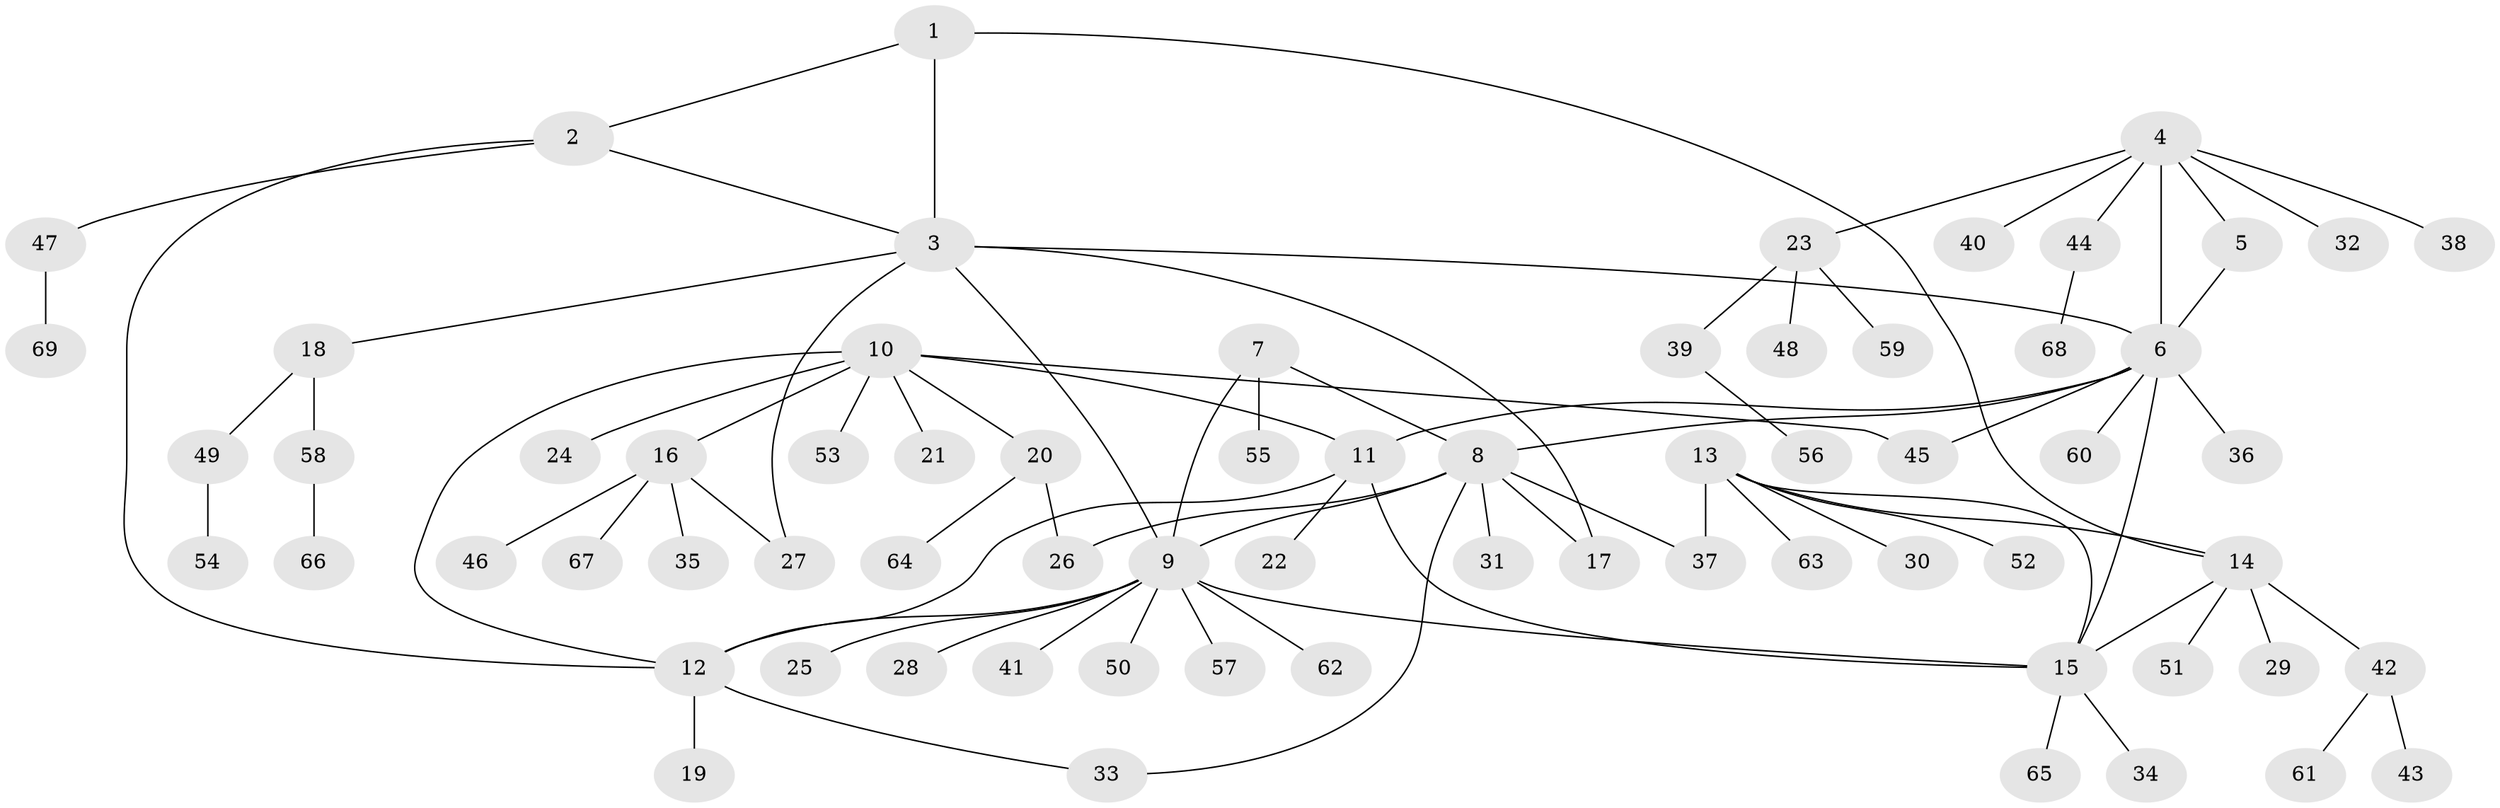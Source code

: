 // coarse degree distribution, {9: 0.037037037037037035, 1: 0.6666666666666666, 2: 0.1111111111111111, 5: 0.07407407407407407, 7: 0.037037037037037035, 8: 0.037037037037037035, 4: 0.037037037037037035}
// Generated by graph-tools (version 1.1) at 2025/58/03/04/25 21:58:01]
// undirected, 69 vertices, 85 edges
graph export_dot {
graph [start="1"]
  node [color=gray90,style=filled];
  1;
  2;
  3;
  4;
  5;
  6;
  7;
  8;
  9;
  10;
  11;
  12;
  13;
  14;
  15;
  16;
  17;
  18;
  19;
  20;
  21;
  22;
  23;
  24;
  25;
  26;
  27;
  28;
  29;
  30;
  31;
  32;
  33;
  34;
  35;
  36;
  37;
  38;
  39;
  40;
  41;
  42;
  43;
  44;
  45;
  46;
  47;
  48;
  49;
  50;
  51;
  52;
  53;
  54;
  55;
  56;
  57;
  58;
  59;
  60;
  61;
  62;
  63;
  64;
  65;
  66;
  67;
  68;
  69;
  1 -- 2;
  1 -- 3;
  1 -- 14;
  2 -- 3;
  2 -- 12;
  2 -- 47;
  3 -- 6;
  3 -- 9;
  3 -- 17;
  3 -- 18;
  3 -- 27;
  4 -- 5;
  4 -- 6;
  4 -- 23;
  4 -- 32;
  4 -- 38;
  4 -- 40;
  4 -- 44;
  5 -- 6;
  6 -- 8;
  6 -- 11;
  6 -- 15;
  6 -- 36;
  6 -- 45;
  6 -- 60;
  7 -- 8;
  7 -- 9;
  7 -- 55;
  8 -- 9;
  8 -- 17;
  8 -- 26;
  8 -- 31;
  8 -- 33;
  8 -- 37;
  9 -- 12;
  9 -- 15;
  9 -- 25;
  9 -- 28;
  9 -- 41;
  9 -- 50;
  9 -- 57;
  9 -- 62;
  10 -- 11;
  10 -- 12;
  10 -- 16;
  10 -- 20;
  10 -- 21;
  10 -- 24;
  10 -- 45;
  10 -- 53;
  11 -- 12;
  11 -- 15;
  11 -- 22;
  12 -- 19;
  12 -- 33;
  13 -- 14;
  13 -- 15;
  13 -- 30;
  13 -- 37;
  13 -- 52;
  13 -- 63;
  14 -- 15;
  14 -- 29;
  14 -- 42;
  14 -- 51;
  15 -- 34;
  15 -- 65;
  16 -- 27;
  16 -- 35;
  16 -- 46;
  16 -- 67;
  18 -- 49;
  18 -- 58;
  20 -- 26;
  20 -- 64;
  23 -- 39;
  23 -- 48;
  23 -- 59;
  39 -- 56;
  42 -- 43;
  42 -- 61;
  44 -- 68;
  47 -- 69;
  49 -- 54;
  58 -- 66;
}
